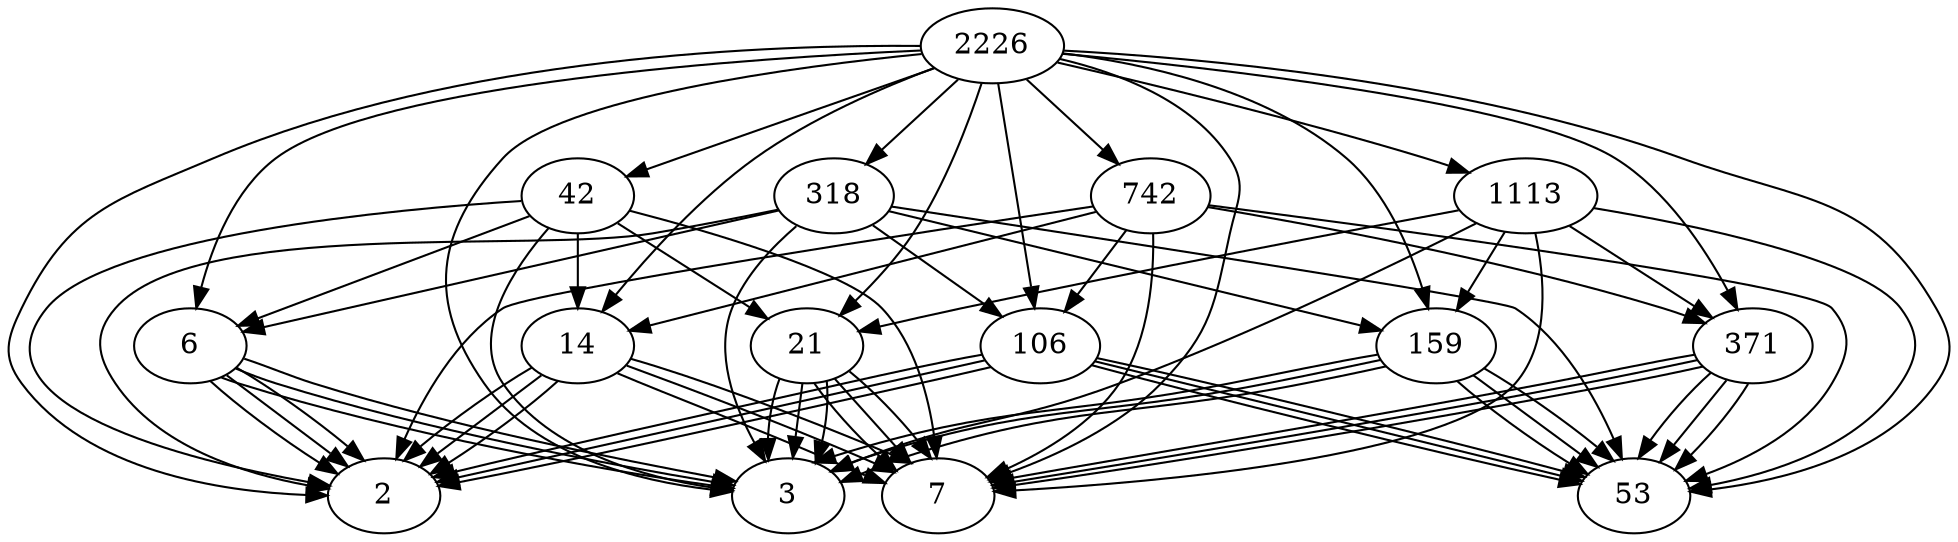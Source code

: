 digraph G {
2226 -> 2;
2226 -> 3;
2226 -> 6;
6 -> 2;
6 -> 3;
2226 -> 7;
2226 -> 14;
14 -> 2;
14 -> 7;
2226 -> 21;
21 -> 3;
21 -> 7;
2226 -> 42;
42 -> 2;
42 -> 3;
42 -> 6;
6 -> 2;
6 -> 3;
42 -> 7;
42 -> 14;
14 -> 2;
14 -> 7;
42 -> 21;
21 -> 3;
21 -> 7;
2226 -> 53;
2226 -> 106;
106 -> 2;
106 -> 53;
2226 -> 159;
159 -> 3;
159 -> 53;
2226 -> 318;
318 -> 2;
318 -> 3;
318 -> 6;
6 -> 2;
6 -> 3;
318 -> 53;
318 -> 106;
106 -> 2;
106 -> 53;
318 -> 159;
159 -> 3;
159 -> 53;
2226 -> 371;
371 -> 7;
371 -> 53;
2226 -> 742;
742 -> 2;
742 -> 7;
742 -> 14;
14 -> 2;
14 -> 7;
742 -> 53;
742 -> 106;
106 -> 2;
106 -> 53;
742 -> 371;
371 -> 7;
371 -> 53;
2226 -> 1113;
1113 -> 3;
1113 -> 7;
1113 -> 21;
21 -> 3;
21 -> 7;
1113 -> 53;
1113 -> 159;
159 -> 3;
159 -> 53;
1113 -> 371;
371 -> 7;
371 -> 53;
}
